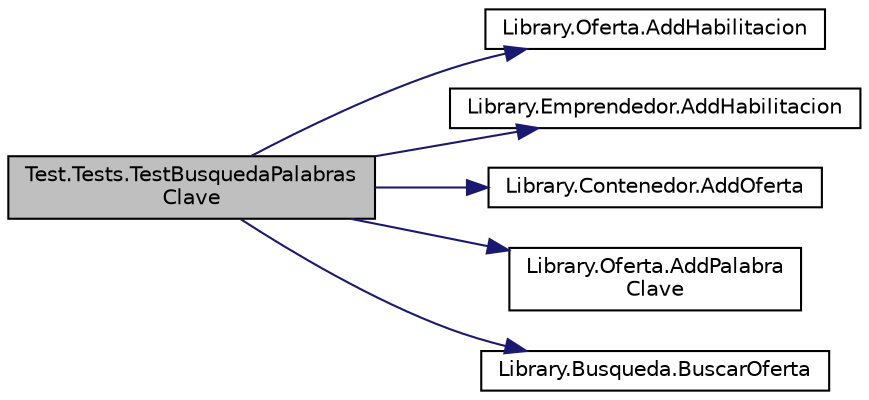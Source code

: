 digraph "Test.Tests.TestBusquedaPalabrasClave"
{
 // INTERACTIVE_SVG=YES
 // LATEX_PDF_SIZE
  edge [fontname="Helvetica",fontsize="10",labelfontname="Helvetica",labelfontsize="10"];
  node [fontname="Helvetica",fontsize="10",shape=record];
  rankdir="LR";
  Node1 [label="Test.Tests.TestBusquedaPalabras\lClave",height=0.2,width=0.4,color="black", fillcolor="grey75", style="filled", fontcolor="black",tooltip="Test de la clase busqueda, realiza una busqueda por palabras claves."];
  Node1 -> Node2 [color="midnightblue",fontsize="10",style="solid",fontname="Helvetica"];
  Node2 [label="Library.Oferta.AddHabilitacion",height=0.2,width=0.4,color="black", fillcolor="white", style="filled",URL="$classLibrary_1_1Oferta.html#ab06d13d52c273f300a2b10b632af5777",tooltip="Añade habilitaciones a la lista."];
  Node1 -> Node3 [color="midnightblue",fontsize="10",style="solid",fontname="Helvetica"];
  Node3 [label="Library.Emprendedor.AddHabilitacion",height=0.2,width=0.4,color="black", fillcolor="white", style="filled",URL="$classLibrary_1_1Emprendedor.html#a6bdcf76e30609fffef4a82b96878d4be",tooltip="Agrega una habilitacion al emprendedor."];
  Node1 -> Node4 [color="midnightblue",fontsize="10",style="solid",fontname="Helvetica"];
  Node4 [label="Library.Contenedor.AddOferta",height=0.2,width=0.4,color="black", fillcolor="white", style="filled",URL="$classLibrary_1_1Contenedor.html#ad4e4bb01cb25c788a9260f7756821ae2",tooltip="Añiade una oferta a la lista de ofertas."];
  Node1 -> Node5 [color="midnightblue",fontsize="10",style="solid",fontname="Helvetica"];
  Node5 [label="Library.Oferta.AddPalabra\lClave",height=0.2,width=0.4,color="black", fillcolor="white", style="filled",URL="$classLibrary_1_1Oferta.html#aee67771c072834e721dc7b4a3fe0a710",tooltip="Añade palabras clave a la lista."];
  Node1 -> Node6 [color="midnightblue",fontsize="10",style="solid",fontname="Helvetica"];
  Node6 [label="Library.Busqueda.BuscarOferta",height=0.2,width=0.4,color="black", fillcolor="white", style="filled",URL="$classLibrary_1_1Busqueda.html#abf75d4c612f608449c7abf723020cd92",tooltip="La función para buscar ofertas reciben un string con las palabras a buscar y revisa cada oferta para ..."];
}
